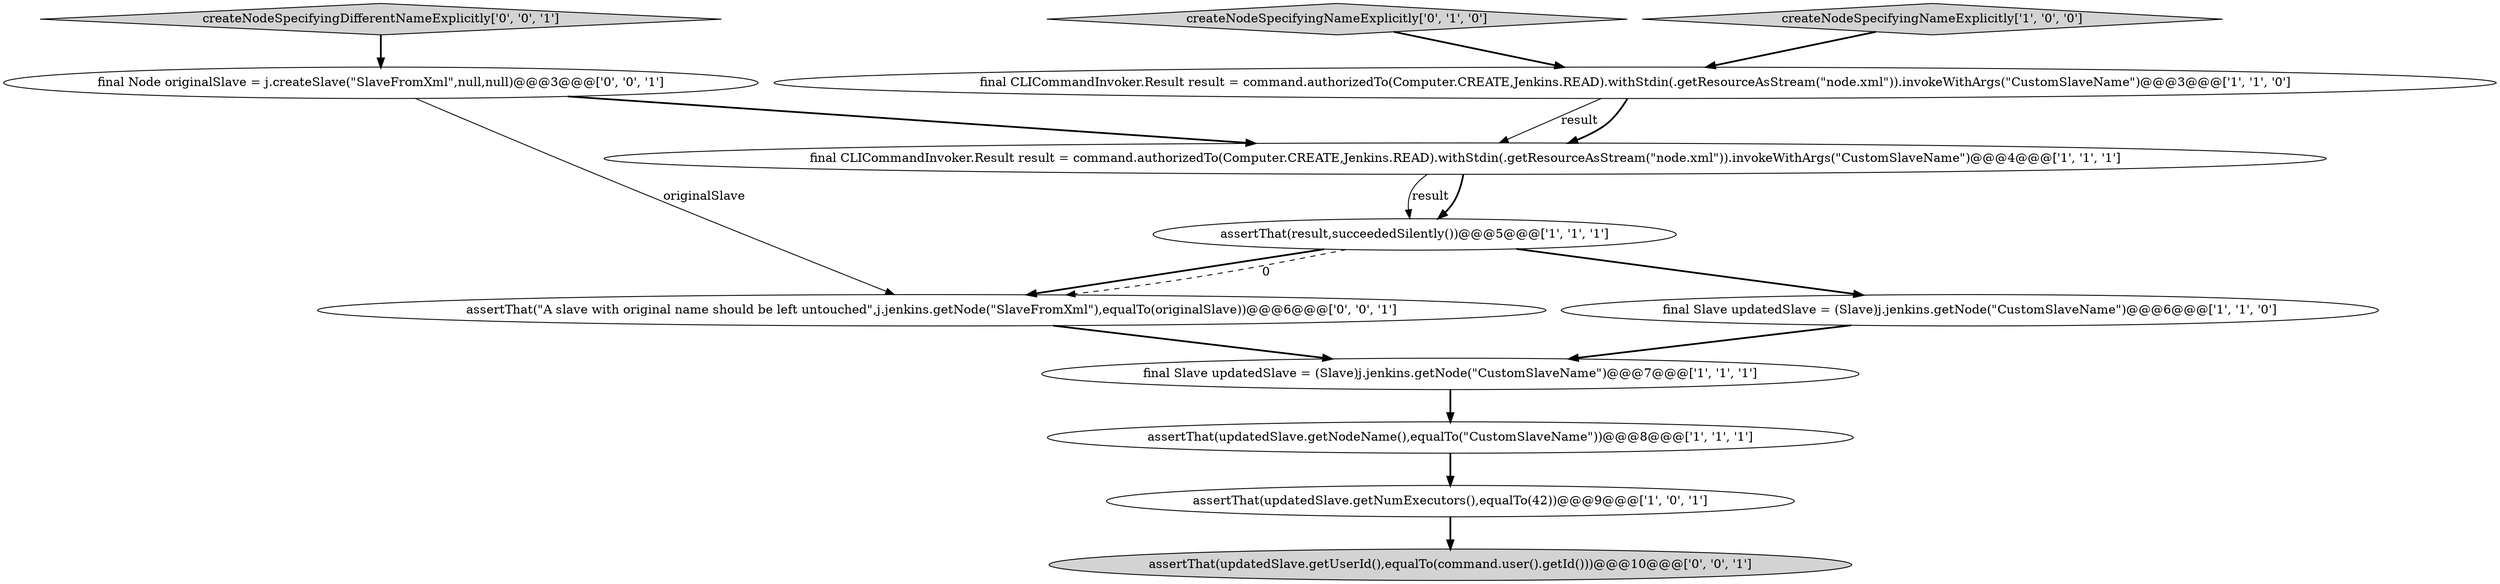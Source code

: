 digraph {
0 [style = filled, label = "final CLICommandInvoker.Result result = command.authorizedTo(Computer.CREATE,Jenkins.READ).withStdin(.getResourceAsStream(\"node.xml\")).invokeWithArgs(\"CustomSlaveName\")@@@4@@@['1', '1', '1']", fillcolor = white, shape = ellipse image = "AAA0AAABBB1BBB"];
7 [style = filled, label = "assertThat(updatedSlave.getNodeName(),equalTo(\"CustomSlaveName\"))@@@8@@@['1', '1', '1']", fillcolor = white, shape = ellipse image = "AAA0AAABBB1BBB"];
10 [style = filled, label = "createNodeSpecifyingDifferentNameExplicitly['0', '0', '1']", fillcolor = lightgray, shape = diamond image = "AAA0AAABBB3BBB"];
12 [style = filled, label = "assertThat(updatedSlave.getUserId(),equalTo(command.user().getId()))@@@10@@@['0', '0', '1']", fillcolor = lightgray, shape = ellipse image = "AAA0AAABBB3BBB"];
8 [style = filled, label = "createNodeSpecifyingNameExplicitly['0', '1', '0']", fillcolor = lightgray, shape = diamond image = "AAA0AAABBB2BBB"];
4 [style = filled, label = "final Slave updatedSlave = (Slave)j.jenkins.getNode(\"CustomSlaveName\")@@@6@@@['1', '1', '0']", fillcolor = white, shape = ellipse image = "AAA0AAABBB1BBB"];
11 [style = filled, label = "final Node originalSlave = j.createSlave(\"SlaveFromXml\",null,null)@@@3@@@['0', '0', '1']", fillcolor = white, shape = ellipse image = "AAA0AAABBB3BBB"];
3 [style = filled, label = "final CLICommandInvoker.Result result = command.authorizedTo(Computer.CREATE,Jenkins.READ).withStdin(.getResourceAsStream(\"node.xml\")).invokeWithArgs(\"CustomSlaveName\")@@@3@@@['1', '1', '0']", fillcolor = white, shape = ellipse image = "AAA0AAABBB1BBB"];
5 [style = filled, label = "createNodeSpecifyingNameExplicitly['1', '0', '0']", fillcolor = lightgray, shape = diamond image = "AAA0AAABBB1BBB"];
2 [style = filled, label = "assertThat(result,succeededSilently())@@@5@@@['1', '1', '1']", fillcolor = white, shape = ellipse image = "AAA0AAABBB1BBB"];
1 [style = filled, label = "assertThat(updatedSlave.getNumExecutors(),equalTo(42))@@@9@@@['1', '0', '1']", fillcolor = white, shape = ellipse image = "AAA0AAABBB1BBB"];
6 [style = filled, label = "final Slave updatedSlave = (Slave)j.jenkins.getNode(\"CustomSlaveName\")@@@7@@@['1', '1', '1']", fillcolor = white, shape = ellipse image = "AAA0AAABBB1BBB"];
9 [style = filled, label = "assertThat(\"A slave with original name should be left untouched\",j.jenkins.getNode(\"SlaveFromXml\"),equalTo(originalSlave))@@@6@@@['0', '0', '1']", fillcolor = white, shape = ellipse image = "AAA0AAABBB3BBB"];
5->3 [style = bold, label=""];
11->0 [style = bold, label=""];
7->1 [style = bold, label=""];
10->11 [style = bold, label=""];
2->9 [style = bold, label=""];
6->7 [style = bold, label=""];
3->0 [style = solid, label="result"];
2->9 [style = dashed, label="0"];
2->4 [style = bold, label=""];
4->6 [style = bold, label=""];
11->9 [style = solid, label="originalSlave"];
3->0 [style = bold, label=""];
9->6 [style = bold, label=""];
0->2 [style = bold, label=""];
8->3 [style = bold, label=""];
1->12 [style = bold, label=""];
0->2 [style = solid, label="result"];
}
